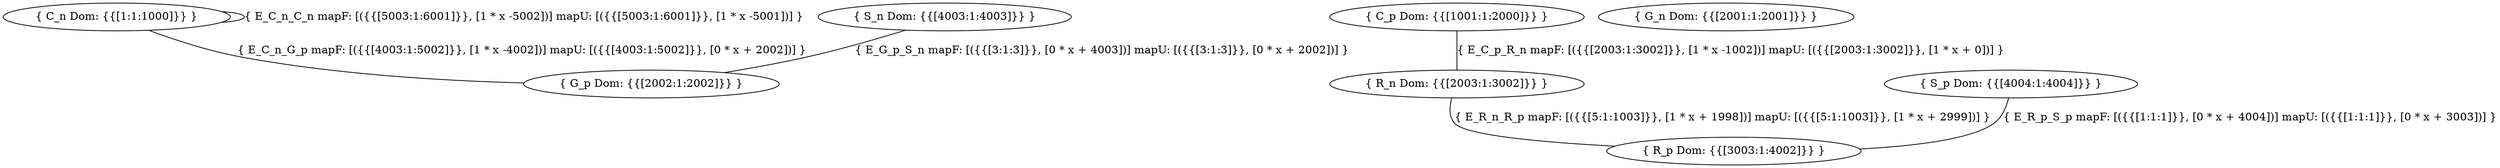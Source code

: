 digraph G{
    ratio="fill"
    node[shape="ellipse"]
    C_n [label="{ C_n Dom: {{[1:1:1000]}} }"]
    C_p [label="{ C_p Dom: {{[1001:1:2000]}} }"]
    G_n [label="{ G_n Dom: {{[2001:1:2001]}} }"]
    G_p [label="{ G_p Dom: {{[2002:1:2002]}} }"]
    R_n [label="{ R_n Dom: {{[2003:1:3002]}} }"]
    R_p [label="{ R_p Dom: {{[3003:1:4002]}} }"]
    S_n [label="{ S_n Dom: {{[4003:1:4003]}} }"]
    S_p [label="{ S_p Dom: {{[4004:1:4004]}} }"]
    
S_p -> R_p [label="{ E_R_p_S_p mapF: [({{[1:1:1]}}, [0 * x + 4004])] mapU: [({{[1:1:1]}}, [0 * x + 3003])] }", arrowhead="none"]
    S_n -> G_p [label="{ E_G_p_S_n mapF: [({{[3:1:3]}}, [0 * x + 4003])] mapU: [({{[3:1:3]}}, [0 * x + 2002])] }", arrowhead="none"]
    R_n -> R_p [label="{ E_R_n_R_p mapF: [({{[5:1:1003]}}, [1 * x + 1998])] mapU: [({{[5:1:1003]}}, [1 * x + 2999])] }", arrowhead="none"]
    C_p -> R_n [label="{ E_C_p_R_n mapF: [({{[2003:1:3002]}}, [1 * x -1002])] mapU: [({{[2003:1:3002]}}, [1 * x + 0])] }", arrowhead="none"]
    C_n -> G_p [label="{ E_C_n_G_p mapF: [({{[4003:1:5002]}}, [1 * x -4002])] mapU: [({{[4003:1:5002]}}, [0 * x + 2002])] }", arrowhead="none"]
    C_n -> C_n [label="{ E_C_n_C_n mapF: [({{[5003:1:6001]}}, [1 * x -5002])] mapU: [({{[5003:1:6001]}}, [1 * x -5001])] }", arrowhead="none"]
    
}
